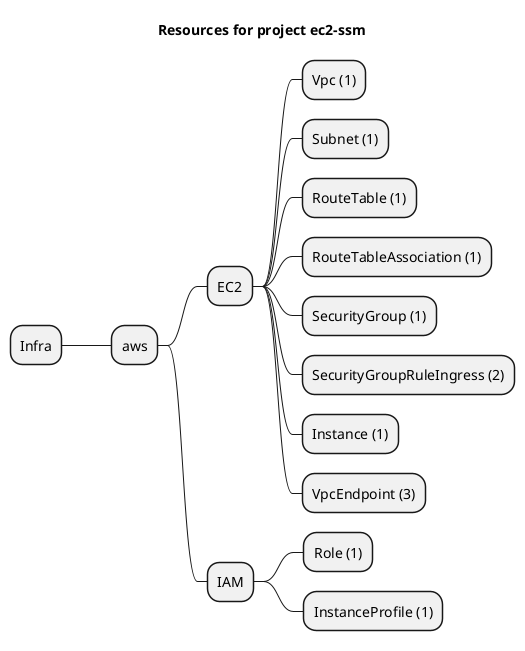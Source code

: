 @startmindmap
title Resources for project ec2-ssm
skinparam monochrome true
+ Infra
++ aws
+++ EC2
++++ Vpc (1)
++++ Subnet (1)
++++ RouteTable (1)
++++ RouteTableAssociation (1)
++++ SecurityGroup (1)
++++ SecurityGroupRuleIngress (2)
++++ Instance (1)
++++ VpcEndpoint (3)
+++ IAM
++++ Role (1)
++++ InstanceProfile (1)
@endmindmap